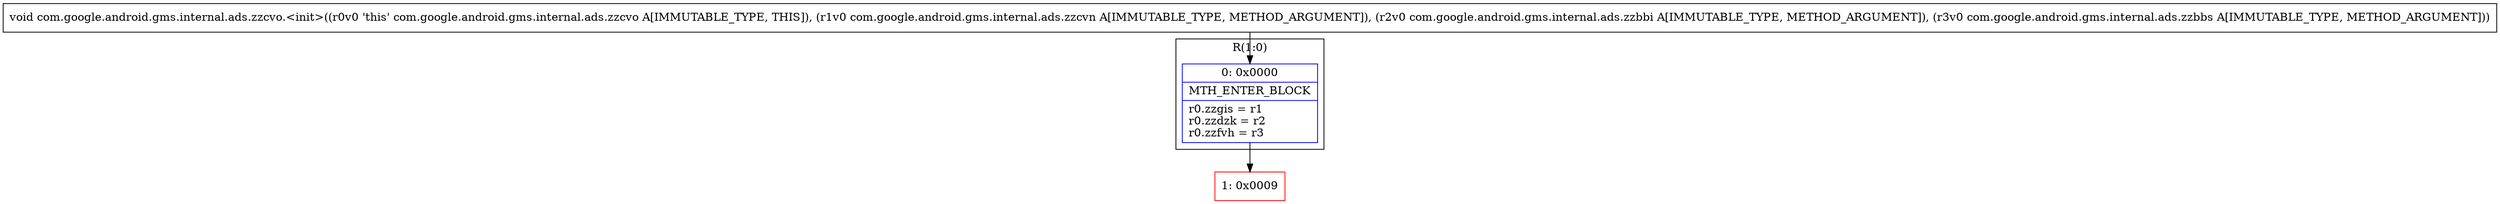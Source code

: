 digraph "CFG forcom.google.android.gms.internal.ads.zzcvo.\<init\>(Lcom\/google\/android\/gms\/internal\/ads\/zzcvn;Lcom\/google\/android\/gms\/internal\/ads\/zzbbi;Lcom\/google\/android\/gms\/internal\/ads\/zzbbs;)V" {
subgraph cluster_Region_337319410 {
label = "R(1:0)";
node [shape=record,color=blue];
Node_0 [shape=record,label="{0\:\ 0x0000|MTH_ENTER_BLOCK\l|r0.zzgis = r1\lr0.zzdzk = r2\lr0.zzfvh = r3\l}"];
}
Node_1 [shape=record,color=red,label="{1\:\ 0x0009}"];
MethodNode[shape=record,label="{void com.google.android.gms.internal.ads.zzcvo.\<init\>((r0v0 'this' com.google.android.gms.internal.ads.zzcvo A[IMMUTABLE_TYPE, THIS]), (r1v0 com.google.android.gms.internal.ads.zzcvn A[IMMUTABLE_TYPE, METHOD_ARGUMENT]), (r2v0 com.google.android.gms.internal.ads.zzbbi A[IMMUTABLE_TYPE, METHOD_ARGUMENT]), (r3v0 com.google.android.gms.internal.ads.zzbbs A[IMMUTABLE_TYPE, METHOD_ARGUMENT])) }"];
MethodNode -> Node_0;
Node_0 -> Node_1;
}

